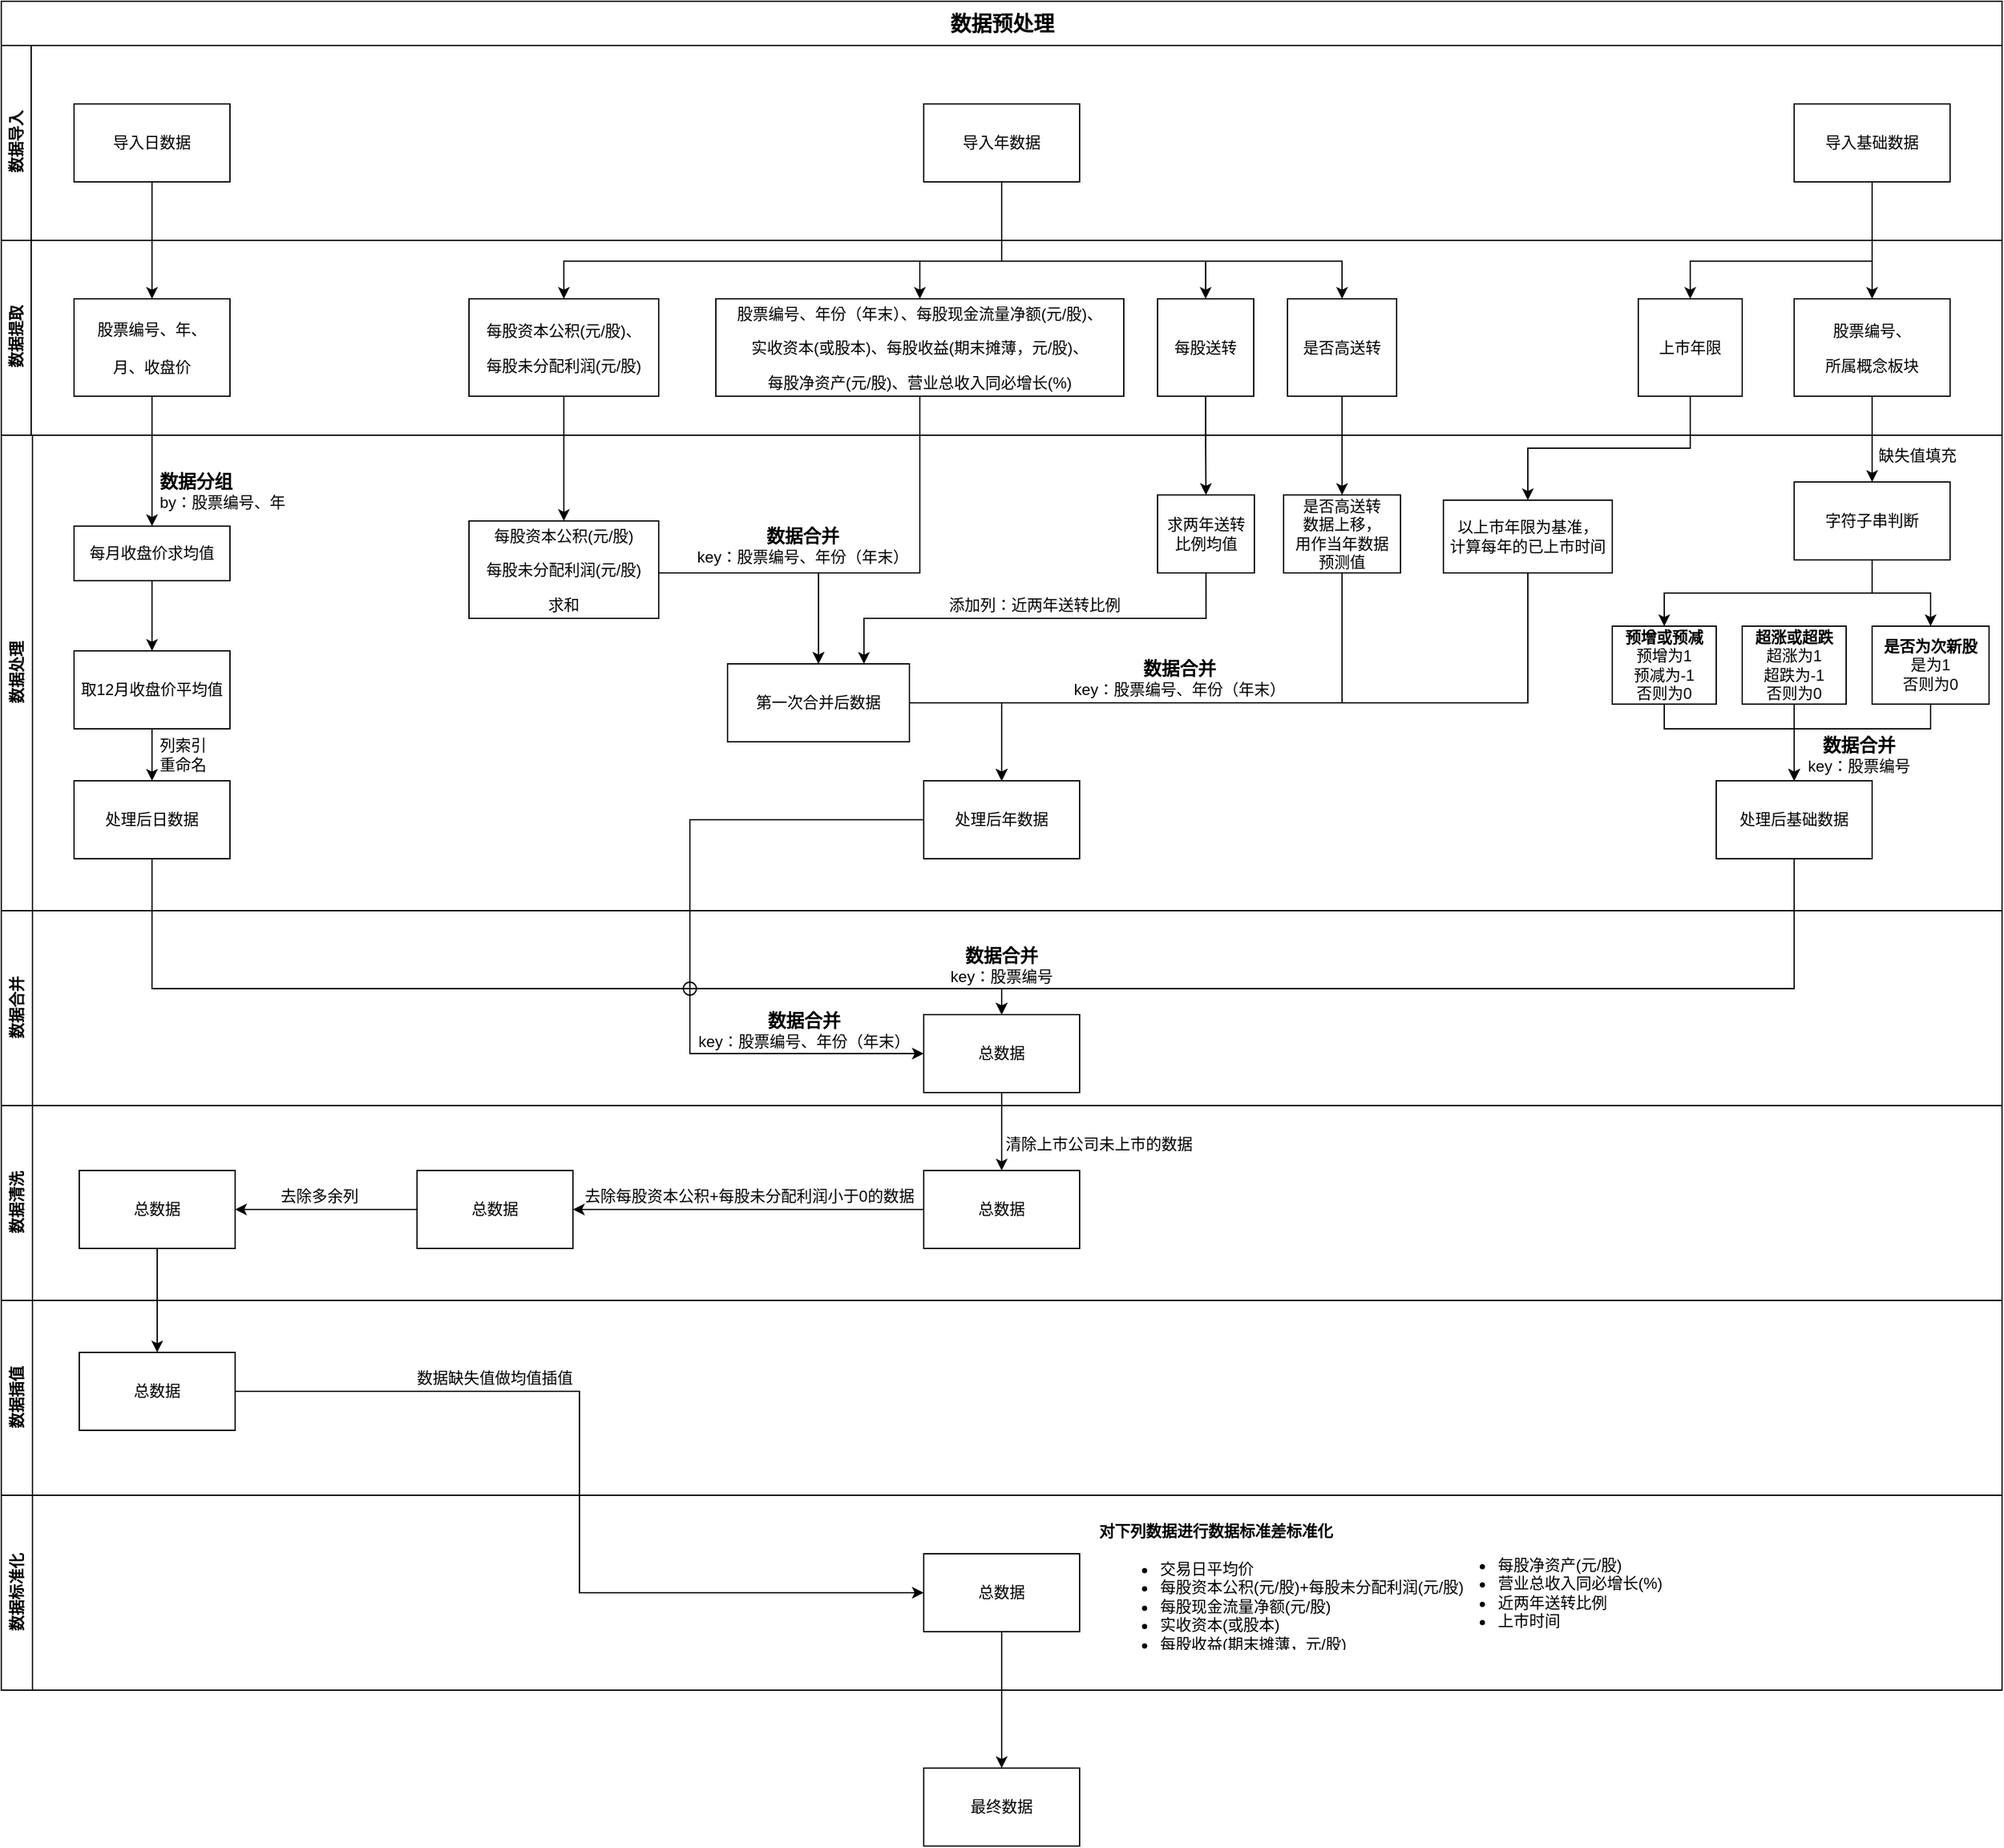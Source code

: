 <mxfile version="13.0.3" type="device"><diagram name="Page-1" id="c7488fd3-1785-93aa-aadb-54a6760d102a"><mxGraphModel dx="1602" dy="1053" grid="1" gridSize="10" guides="1" tooltips="1" connect="1" arrows="1" fold="1" page="1" pageScale="1" pageWidth="1654" pageHeight="2336" background="#FFFFFF" math="0" shadow="0"><root><mxCell id="0"/><mxCell id="1" parent="0"/><mxCell id="2b4e8129b02d487f-1" value="数据预处理" style="swimlane;html=1;childLayout=stackLayout;horizontal=1;startSize=34;horizontalStack=0;rounded=0;shadow=0;labelBackgroundColor=none;strokeWidth=1;fontFamily=Verdana;fontSize=16;align=center;" parent="1" vertex="1"><mxRectangle x="70" width="1540" height="1300" as="geometry"/></mxCell><mxCell id="2b4e8129b02d487f-2" value="数据导入" style="swimlane;html=1;startSize=23;horizontal=0;" parent="2b4e8129b02d487f-1" vertex="1"><mxGeometry y="34" width="1540" height="150" as="geometry"/></mxCell><mxCell id="lquXAPoKH-qHYKR5qS7T-20" value="导入基础数据" style="rounded=0;whiteSpace=wrap;html=1;shadow=0;" parent="2b4e8129b02d487f-2" vertex="1"><mxGeometry x="1380" y="45" width="120" height="60" as="geometry"/></mxCell><mxCell id="lquXAPoKH-qHYKR5qS7T-19" value="导入日数据" style="rounded=0;whiteSpace=wrap;html=1;shadow=0;" parent="2b4e8129b02d487f-2" vertex="1"><mxGeometry x="56" y="45" width="120" height="60" as="geometry"/></mxCell><mxCell id="lquXAPoKH-qHYKR5qS7T-21" value="导入年数据" style="rounded=0;whiteSpace=wrap;html=1;shadow=0;" parent="2b4e8129b02d487f-2" vertex="1"><mxGeometry x="710" y="45" width="120" height="60" as="geometry"/></mxCell><mxCell id="2b4e8129b02d487f-3" value="数据提取" style="swimlane;html=1;startSize=23;horizontal=0;" parent="2b4e8129b02d487f-1" vertex="1"><mxGeometry y="184" width="1540" height="150" as="geometry"/></mxCell><mxCell id="r7dKSs1m7lmIa6ZzjNEZ-7" value="上市年限" style="rounded=0;whiteSpace=wrap;html=1;" parent="2b4e8129b02d487f-3" vertex="1"><mxGeometry x="1260" y="45" width="80" height="75" as="geometry"/></mxCell><mxCell id="r7dKSs1m7lmIa6ZzjNEZ-2" value="&lt;p&gt;股票编号、&lt;/p&gt;&lt;p&gt;所属概念板块&lt;/p&gt;" style="rounded=0;whiteSpace=wrap;html=1;shadow=0;" parent="2b4e8129b02d487f-3" vertex="1"><mxGeometry x="1380" y="45" width="120" height="75" as="geometry"/></mxCell><mxCell id="lquXAPoKH-qHYKR5qS7T-22" value="股票编号、年、&lt;br&gt;&lt;br&gt;月、收盘价" style="rounded=0;whiteSpace=wrap;html=1;shadow=0;" parent="2b4e8129b02d487f-3" vertex="1"><mxGeometry x="56" y="45" width="120" height="75" as="geometry"/></mxCell><mxCell id="r7dKSs1m7lmIa6ZzjNEZ-5" value="是否高送转" style="rounded=0;whiteSpace=wrap;html=1;" parent="2b4e8129b02d487f-3" vertex="1"><mxGeometry x="990" y="45" width="84" height="75" as="geometry"/></mxCell><mxCell id="r7dKSs1m7lmIa6ZzjNEZ-1" value="&lt;pre&gt;&lt;font face=&quot;Helvetica&quot;&gt;&lt;font style=&quot;font-size: 12px ; background-color: rgb(255 , 255 , 255)&quot;&gt;股票编号、年份（年末）、每股现金流量净额(元/股)、&lt;/font&gt;&lt;/font&gt;&lt;/pre&gt;&lt;pre&gt;&lt;font face=&quot;Helvetica&quot; style=&quot;background-color: rgb(255 , 255 , 255)&quot;&gt;&lt;font&gt;实收资本(或股本)、&lt;/font&gt;每股收益(期末摊薄，元/股)、&lt;/font&gt;&lt;/pre&gt;&lt;pre&gt;&lt;font face=&quot;Helvetica&quot; style=&quot;background-color: rgb(255 , 255 , 255)&quot;&gt;每股净资产(元/股)、营业总收入同必增长(%)&lt;/font&gt;&lt;/pre&gt;" style="rounded=0;whiteSpace=wrap;html=1;shadow=0;" parent="2b4e8129b02d487f-3" vertex="1"><mxGeometry x="550" y="45" width="314" height="75" as="geometry"/></mxCell><mxCell id="r7dKSs1m7lmIa6ZzjNEZ-3" value="&lt;pre&gt;&lt;font face=&quot;Helvetica&quot; style=&quot;font-size: 12px ; background-color: rgb(255 , 255 , 255)&quot;&gt;每股资本公积(元/股)、&lt;/font&gt;&lt;/pre&gt;&lt;pre&gt;&lt;font face=&quot;Helvetica&quot; style=&quot;font-size: 12px ; background-color: rgb(255 , 255 , 255)&quot;&gt;每股未分配利润(元/股)&lt;/font&gt;&lt;/pre&gt;" style="rounded=0;whiteSpace=wrap;html=1;" parent="2b4e8129b02d487f-3" vertex="1"><mxGeometry x="360" y="45" width="146" height="75" as="geometry"/></mxCell><mxCell id="r7dKSs1m7lmIa6ZzjNEZ-4" value="每股送转" style="rounded=0;whiteSpace=wrap;html=1;" parent="2b4e8129b02d487f-3" vertex="1"><mxGeometry x="890" y="45" width="74" height="75" as="geometry"/></mxCell><mxCell id="2b4e8129b02d487f-4" value="数据处理" style="swimlane;html=1;startSize=24;horizontal=0;" parent="2b4e8129b02d487f-1" vertex="1"><mxGeometry y="334" width="1540" height="366" as="geometry"/></mxCell><mxCell id="7OFjR1LW7LGhyO146Ypk-19" value="缺失值填充" style="text;html=1;strokeColor=none;fillColor=none;align=center;verticalAlign=middle;whiteSpace=wrap;rounded=0;" vertex="1" parent="2b4e8129b02d487f-4"><mxGeometry x="1440" y="6" width="70" height="20" as="geometry"/></mxCell><mxCell id="r7dKSs1m7lmIa6ZzjNEZ-24" value="&lt;b&gt;&lt;font style=&quot;font-size: 14px&quot;&gt;数据分组&lt;/font&gt;&lt;/b&gt;&lt;br&gt;by：股票编号、年" style="text;html=1;strokeColor=none;fillColor=none;align=left;verticalAlign=middle;whiteSpace=wrap;rounded=0;" parent="2b4e8129b02d487f-4" vertex="1"><mxGeometry x="120" y="16" width="114" height="54" as="geometry"/></mxCell><mxCell id="r7dKSs1m7lmIa6ZzjNEZ-28" style="edgeStyle=orthogonalEdgeStyle;rounded=0;orthogonalLoop=1;jettySize=auto;html=1;exitX=0.5;exitY=1;exitDx=0;exitDy=0;entryX=0.5;entryY=0;entryDx=0;entryDy=0;" parent="2b4e8129b02d487f-4" source="r7dKSs1m7lmIa6ZzjNEZ-19" target="r7dKSs1m7lmIa6ZzjNEZ-25" edge="1"><mxGeometry relative="1" as="geometry"/></mxCell><mxCell id="7OFjR1LW7LGhyO146Ypk-4" style="edgeStyle=orthogonalEdgeStyle;rounded=0;orthogonalLoop=1;jettySize=auto;html=1;exitX=0.5;exitY=1;exitDx=0;exitDy=0;entryX=0.75;entryY=0;entryDx=0;entryDy=0;" edge="1" parent="2b4e8129b02d487f-4" source="7OFjR1LW7LGhyO146Ypk-1" target="r7dKSs1m7lmIa6ZzjNEZ-33"><mxGeometry relative="1" as="geometry"/></mxCell><mxCell id="7OFjR1LW7LGhyO146Ypk-15" style="edgeStyle=orthogonalEdgeStyle;rounded=0;orthogonalLoop=1;jettySize=auto;html=1;exitX=0.5;exitY=1;exitDx=0;exitDy=0;entryX=0.5;entryY=0;entryDx=0;entryDy=0;" edge="1" parent="2b4e8129b02d487f-4" source="7OFjR1LW7LGhyO146Ypk-9" target="7OFjR1LW7LGhyO146Ypk-12"><mxGeometry relative="1" as="geometry"><Array as="points"><mxPoint x="1175" y="206"/><mxPoint x="770" y="206"/></Array></mxGeometry></mxCell><mxCell id="7OFjR1LW7LGhyO146Ypk-28" style="edgeStyle=orthogonalEdgeStyle;rounded=0;orthogonalLoop=1;jettySize=auto;html=1;exitX=0.5;exitY=1;exitDx=0;exitDy=0;entryX=0.5;entryY=0;entryDx=0;entryDy=0;" edge="1" parent="2b4e8129b02d487f-4" source="7OFjR1LW7LGhyO146Ypk-17" target="7OFjR1LW7LGhyO146Ypk-22"><mxGeometry relative="1" as="geometry"/></mxCell><mxCell id="7OFjR1LW7LGhyO146Ypk-17" value="字符子串判断" style="rounded=0;whiteSpace=wrap;html=1;" vertex="1" parent="2b4e8129b02d487f-4"><mxGeometry x="1380" y="36" width="120" height="60" as="geometry"/></mxCell><mxCell id="7OFjR1LW7LGhyO146Ypk-31" style="edgeStyle=orthogonalEdgeStyle;rounded=0;orthogonalLoop=1;jettySize=auto;html=1;exitX=0.5;exitY=1;exitDx=0;exitDy=0;entryX=0.5;entryY=0;entryDx=0;entryDy=0;" edge="1" parent="2b4e8129b02d487f-4" source="7OFjR1LW7LGhyO146Ypk-22" target="7OFjR1LW7LGhyO146Ypk-27"><mxGeometry relative="1" as="geometry"><Array as="points"><mxPoint x="1485" y="226"/><mxPoint x="1380" y="226"/></Array></mxGeometry></mxCell><mxCell id="7OFjR1LW7LGhyO146Ypk-20" value="&lt;b&gt;预增或预减&lt;/b&gt;&lt;br&gt;预增为1&lt;br&gt;预减为-1&lt;br&gt;否则为0" style="rounded=0;whiteSpace=wrap;html=1;" vertex="1" parent="2b4e8129b02d487f-4"><mxGeometry x="1240" y="147" width="80" height="60" as="geometry"/></mxCell><mxCell id="7OFjR1LW7LGhyO146Ypk-22" value="&lt;b&gt;是否为次新股&lt;/b&gt;&lt;br&gt;是为1&lt;br&gt;否则为0" style="rounded=0;whiteSpace=wrap;html=1;" vertex="1" parent="2b4e8129b02d487f-4"><mxGeometry x="1440" y="147" width="90" height="60" as="geometry"/></mxCell><mxCell id="7OFjR1LW7LGhyO146Ypk-30" style="edgeStyle=orthogonalEdgeStyle;rounded=0;orthogonalLoop=1;jettySize=auto;html=1;exitX=0.5;exitY=1;exitDx=0;exitDy=0;" edge="1" parent="2b4e8129b02d487f-4" source="7OFjR1LW7LGhyO146Ypk-21" target="7OFjR1LW7LGhyO146Ypk-27"><mxGeometry relative="1" as="geometry"/></mxCell><mxCell id="7OFjR1LW7LGhyO146Ypk-21" value="&lt;b&gt;超涨或超跌&lt;/b&gt;&lt;br&gt;超涨为1&lt;br&gt;超跌为-1&lt;br&gt;否则为0" style="rounded=0;whiteSpace=wrap;html=1;" vertex="1" parent="2b4e8129b02d487f-4"><mxGeometry x="1340" y="147" width="80" height="60" as="geometry"/></mxCell><mxCell id="7OFjR1LW7LGhyO146Ypk-9" value="以上市年限为基准，&lt;br&gt;计算每年的已上市时间" style="rounded=0;whiteSpace=wrap;html=1;" vertex="1" parent="2b4e8129b02d487f-4"><mxGeometry x="1110" y="50" width="130" height="56" as="geometry"/></mxCell><mxCell id="7OFjR1LW7LGhyO146Ypk-1" value="求两年送转&lt;br&gt;比例均值" style="rounded=0;whiteSpace=wrap;html=1;align=center;" vertex="1" parent="2b4e8129b02d487f-4"><mxGeometry x="890" y="46" width="74.5" height="60" as="geometry"/></mxCell><mxCell id="7OFjR1LW7LGhyO146Ypk-14" style="edgeStyle=orthogonalEdgeStyle;rounded=0;orthogonalLoop=1;jettySize=auto;html=1;exitX=0.5;exitY=1;exitDx=0;exitDy=0;entryX=0.5;entryY=0;entryDx=0;entryDy=0;" edge="1" parent="2b4e8129b02d487f-4" source="7OFjR1LW7LGhyO146Ypk-7" target="7OFjR1LW7LGhyO146Ypk-12"><mxGeometry relative="1" as="geometry"><Array as="points"><mxPoint x="1032" y="206"/><mxPoint x="770" y="206"/></Array></mxGeometry></mxCell><mxCell id="7OFjR1LW7LGhyO146Ypk-7" value="是否高送转&lt;br&gt;数据上移，&lt;br&gt;用作当年数据&lt;br&gt;预测值" style="rounded=0;whiteSpace=wrap;html=1;" vertex="1" parent="2b4e8129b02d487f-4"><mxGeometry x="987" y="46" width="90" height="60" as="geometry"/></mxCell><mxCell id="r7dKSs1m7lmIa6ZzjNEZ-37" value="&lt;b&gt;&lt;font style=&quot;font-size: 14px&quot;&gt;数据合并&lt;/font&gt;&lt;/b&gt;&lt;br&gt;key：股票编号、年份（年末）" style="text;html=1;strokeColor=none;fillColor=none;align=center;verticalAlign=middle;whiteSpace=wrap;rounded=0;" parent="2b4e8129b02d487f-4" vertex="1"><mxGeometry x="530" y="58" width="174" height="54" as="geometry"/></mxCell><mxCell id="r7dKSs1m7lmIa6ZzjNEZ-19" value="每月收盘价求均值" style="rounded=0;whiteSpace=wrap;html=1;" parent="2b4e8129b02d487f-4" vertex="1"><mxGeometry x="56" y="70" width="120" height="42" as="geometry"/></mxCell><mxCell id="r7dKSs1m7lmIa6ZzjNEZ-29" style="edgeStyle=orthogonalEdgeStyle;rounded=0;orthogonalLoop=1;jettySize=auto;html=1;exitX=0.5;exitY=1;exitDx=0;exitDy=0;entryX=0.5;entryY=0;entryDx=0;entryDy=0;" parent="2b4e8129b02d487f-4" source="r7dKSs1m7lmIa6ZzjNEZ-25" target="r7dKSs1m7lmIa6ZzjNEZ-27" edge="1"><mxGeometry relative="1" as="geometry"/></mxCell><mxCell id="r7dKSs1m7lmIa6ZzjNEZ-35" style="edgeStyle=orthogonalEdgeStyle;rounded=0;orthogonalLoop=1;jettySize=auto;html=1;exitX=1;exitY=0.5;exitDx=0;exitDy=0;entryX=0.5;entryY=0;entryDx=0;entryDy=0;" parent="2b4e8129b02d487f-4" source="r7dKSs1m7lmIa6ZzjNEZ-31" target="r7dKSs1m7lmIa6ZzjNEZ-33" edge="1"><mxGeometry relative="1" as="geometry"><Array as="points"><mxPoint x="506" y="106"/><mxPoint x="629" y="106"/></Array></mxGeometry></mxCell><mxCell id="r7dKSs1m7lmIa6ZzjNEZ-31" value="&lt;pre&gt;&lt;font face=&quot;Helvetica&quot; style=&quot;font-size: 12px ; background-color: rgb(255 , 255 , 255)&quot;&gt;每股资本公积(元/股)&lt;/font&gt;&lt;/pre&gt;&lt;pre&gt;&lt;font face=&quot;Helvetica&quot; style=&quot;font-size: 12px ; background-color: rgb(255 , 255 , 255)&quot;&gt;每股未分配利润(元/股)&lt;/font&gt;&lt;/pre&gt;&lt;pre&gt;&lt;font face=&quot;Helvetica&quot;&gt;&lt;span style=&quot;background-color: rgb(255 , 255 , 255)&quot;&gt;求和&lt;/span&gt;&lt;/font&gt;&lt;/pre&gt;" style="rounded=0;whiteSpace=wrap;html=1;" parent="2b4e8129b02d487f-4" vertex="1"><mxGeometry x="360" y="66" width="146" height="75" as="geometry"/></mxCell><mxCell id="7OFjR1LW7LGhyO146Ypk-5" value="添加列：近两年送转比例" style="text;html=1;strokeColor=none;fillColor=none;align=center;verticalAlign=middle;whiteSpace=wrap;rounded=0;" vertex="1" parent="2b4e8129b02d487f-4"><mxGeometry x="724" y="121" width="143" height="20" as="geometry"/></mxCell><mxCell id="7OFjR1LW7LGhyO146Ypk-13" style="edgeStyle=orthogonalEdgeStyle;rounded=0;orthogonalLoop=1;jettySize=auto;html=1;exitX=1;exitY=0.5;exitDx=0;exitDy=0;entryX=0.5;entryY=0;entryDx=0;entryDy=0;" edge="1" parent="2b4e8129b02d487f-4" source="r7dKSs1m7lmIa6ZzjNEZ-33" target="7OFjR1LW7LGhyO146Ypk-12"><mxGeometry relative="1" as="geometry"/></mxCell><mxCell id="7OFjR1LW7LGhyO146Ypk-16" value="&lt;b&gt;&lt;font style=&quot;font-size: 14px&quot;&gt;数据合并&lt;/font&gt;&lt;/b&gt;&lt;br&gt;key：股票编号、年份（年末）" style="text;html=1;strokeColor=none;fillColor=none;align=center;verticalAlign=middle;whiteSpace=wrap;rounded=0;" vertex="1" parent="2b4e8129b02d487f-4"><mxGeometry x="820" y="160" width="174" height="54" as="geometry"/></mxCell><mxCell id="r7dKSs1m7lmIa6ZzjNEZ-33" value="第一次合并后数据" style="rounded=0;whiteSpace=wrap;html=1;" parent="2b4e8129b02d487f-4" vertex="1"><mxGeometry x="559" y="176" width="140" height="60" as="geometry"/></mxCell><mxCell id="r7dKSs1m7lmIa6ZzjNEZ-25" value="取12月收盘价平均值" style="rounded=0;whiteSpace=wrap;html=1;" parent="2b4e8129b02d487f-4" vertex="1"><mxGeometry x="56" y="166" width="120" height="60" as="geometry"/></mxCell><mxCell id="r7dKSs1m7lmIa6ZzjNEZ-30" value="列索引重命名" style="text;html=1;strokeColor=none;fillColor=none;align=center;verticalAlign=middle;whiteSpace=wrap;rounded=0;" parent="2b4e8129b02d487f-4" vertex="1"><mxGeometry x="120" y="236" width="40" height="20" as="geometry"/></mxCell><mxCell id="7OFjR1LW7LGhyO146Ypk-32" value="&lt;b&gt;&lt;font style=&quot;font-size: 14px&quot;&gt;数据合并&lt;/font&gt;&lt;/b&gt;&lt;br&gt;key：股票编号" style="text;html=1;strokeColor=none;fillColor=none;align=center;verticalAlign=middle;whiteSpace=wrap;rounded=0;" vertex="1" parent="2b4e8129b02d487f-4"><mxGeometry x="1380" y="219" width="100" height="54" as="geometry"/></mxCell><mxCell id="r7dKSs1m7lmIa6ZzjNEZ-27" value="处理后日数据" style="rounded=0;whiteSpace=wrap;html=1;" parent="2b4e8129b02d487f-4" vertex="1"><mxGeometry x="56" y="266" width="120" height="60" as="geometry"/></mxCell><mxCell id="7OFjR1LW7LGhyO146Ypk-12" value="处理后年数据" style="rounded=0;whiteSpace=wrap;html=1;" vertex="1" parent="2b4e8129b02d487f-4"><mxGeometry x="710" y="266" width="120" height="60" as="geometry"/></mxCell><mxCell id="7OFjR1LW7LGhyO146Ypk-27" value="处理后基础数据" style="rounded=0;whiteSpace=wrap;html=1;" vertex="1" parent="2b4e8129b02d487f-4"><mxGeometry x="1320" y="266" width="120" height="60" as="geometry"/></mxCell><mxCell id="7OFjR1LW7LGhyO146Ypk-26" style="edgeStyle=orthogonalEdgeStyle;rounded=0;orthogonalLoop=1;jettySize=auto;html=1;exitX=0.5;exitY=1;exitDx=0;exitDy=0;entryX=0.5;entryY=0;entryDx=0;entryDy=0;" edge="1" parent="2b4e8129b02d487f-4" source="7OFjR1LW7LGhyO146Ypk-17" target="7OFjR1LW7LGhyO146Ypk-20"><mxGeometry relative="1" as="geometry"/></mxCell><mxCell id="7OFjR1LW7LGhyO146Ypk-29" style="edgeStyle=orthogonalEdgeStyle;rounded=0;orthogonalLoop=1;jettySize=auto;html=1;exitX=0.5;exitY=1;exitDx=0;exitDy=0;" edge="1" parent="2b4e8129b02d487f-4" source="7OFjR1LW7LGhyO146Ypk-20" target="7OFjR1LW7LGhyO146Ypk-27"><mxGeometry relative="1" as="geometry"><Array as="points"><mxPoint x="1280" y="226"/><mxPoint x="1380" y="226"/></Array></mxGeometry></mxCell><UserObject label="数据合并" id="lquXAPoKH-qHYKR5qS7T-3"><mxCell style="swimlane;html=1;startSize=24;horizontal=0;" parent="2b4e8129b02d487f-1" vertex="1"><mxGeometry y="700" width="1540" height="150" as="geometry"/></mxCell></UserObject><mxCell id="7OFjR1LW7LGhyO146Ypk-39" value="&lt;b&gt;&lt;font style=&quot;font-size: 14px&quot;&gt;数据合并&lt;/font&gt;&lt;/b&gt;&lt;br&gt;key：股票编号" style="text;html=1;strokeColor=none;fillColor=none;align=center;verticalAlign=middle;whiteSpace=wrap;rounded=0;" vertex="1" parent="lquXAPoKH-qHYKR5qS7T-3"><mxGeometry x="683" y="15" width="174" height="54" as="geometry"/></mxCell><mxCell id="7OFjR1LW7LGhyO146Ypk-44" value="&lt;b&gt;&lt;font style=&quot;font-size: 14px&quot;&gt;数据合并&lt;/font&gt;&lt;/b&gt;&lt;br&gt;key：股票编号、年份（年末）" style="text;html=1;strokeColor=none;fillColor=none;align=center;verticalAlign=middle;whiteSpace=wrap;rounded=0;" vertex="1" parent="lquXAPoKH-qHYKR5qS7T-3"><mxGeometry x="531" y="65" width="174" height="54" as="geometry"/></mxCell><mxCell id="7OFjR1LW7LGhyO146Ypk-35" value="总数据" style="rounded=0;whiteSpace=wrap;html=1;" vertex="1" parent="lquXAPoKH-qHYKR5qS7T-3"><mxGeometry x="710" y="80" width="120" height="60" as="geometry"/></mxCell><mxCell id="7OFjR1LW7LGhyO146Ypk-41" value="" style="ellipse;whiteSpace=wrap;html=1;aspect=fixed;" vertex="1" parent="lquXAPoKH-qHYKR5qS7T-3"><mxGeometry x="525" y="55" width="10" height="10" as="geometry"/></mxCell><UserObject label="数据清洗" id="lquXAPoKH-qHYKR5qS7T-23"><mxCell style="swimlane;html=1;startSize=24;horizontal=0;" parent="2b4e8129b02d487f-1" vertex="1"><mxGeometry y="850" width="1540" height="150" as="geometry"/></mxCell></UserObject><mxCell id="7OFjR1LW7LGhyO146Ypk-47" value="清除上市公司未上市的数据" style="text;html=1;strokeColor=none;fillColor=none;align=center;verticalAlign=middle;whiteSpace=wrap;rounded=0;" vertex="1" parent="lquXAPoKH-qHYKR5qS7T-23"><mxGeometry x="770" y="20" width="150" height="20" as="geometry"/></mxCell><mxCell id="7OFjR1LW7LGhyO146Ypk-49" style="edgeStyle=orthogonalEdgeStyle;rounded=0;orthogonalLoop=1;jettySize=auto;html=1;exitX=0;exitY=0.5;exitDx=0;exitDy=0;" edge="1" parent="lquXAPoKH-qHYKR5qS7T-23" source="7OFjR1LW7LGhyO146Ypk-45" target="7OFjR1LW7LGhyO146Ypk-48"><mxGeometry relative="1" as="geometry"/></mxCell><mxCell id="7OFjR1LW7LGhyO146Ypk-50" value="&lt;pre&gt;&lt;font face=&quot;Helvetica&quot;&gt;去除每股资本公积+每股未分配利润小于0的数据&lt;/font&gt;&lt;/pre&gt;" style="text;html=1;strokeColor=none;fillColor=none;align=center;verticalAlign=middle;whiteSpace=wrap;rounded=0;" vertex="1" parent="lquXAPoKH-qHYKR5qS7T-23"><mxGeometry x="446" y="50" width="260" height="40" as="geometry"/></mxCell><mxCell id="7OFjR1LW7LGhyO146Ypk-55" value="去除多余列" style="text;html=1;strokeColor=none;fillColor=none;align=center;verticalAlign=middle;whiteSpace=wrap;rounded=0;" vertex="1" parent="lquXAPoKH-qHYKR5qS7T-23"><mxGeometry x="200" y="60" width="90" height="20" as="geometry"/></mxCell><mxCell id="7OFjR1LW7LGhyO146Ypk-45" value="总数据" style="rounded=0;whiteSpace=wrap;html=1;fillColor=#FFFFFF;" vertex="1" parent="lquXAPoKH-qHYKR5qS7T-23"><mxGeometry x="710" y="50" width="120" height="60" as="geometry"/></mxCell><mxCell id="7OFjR1LW7LGhyO146Ypk-54" style="edgeStyle=orthogonalEdgeStyle;rounded=0;orthogonalLoop=1;jettySize=auto;html=1;exitX=0;exitY=0.5;exitDx=0;exitDy=0;entryX=1;entryY=0.5;entryDx=0;entryDy=0;" edge="1" parent="lquXAPoKH-qHYKR5qS7T-23" source="7OFjR1LW7LGhyO146Ypk-48" target="7OFjR1LW7LGhyO146Ypk-51"><mxGeometry relative="1" as="geometry"/></mxCell><mxCell id="7OFjR1LW7LGhyO146Ypk-48" value="总数据" style="rounded=0;whiteSpace=wrap;html=1;fillColor=#FFFFFF;" vertex="1" parent="lquXAPoKH-qHYKR5qS7T-23"><mxGeometry x="320" y="50" width="120" height="60" as="geometry"/></mxCell><mxCell id="7OFjR1LW7LGhyO146Ypk-60" value="" style="edgeStyle=orthogonalEdgeStyle;rounded=0;orthogonalLoop=1;jettySize=auto;html=1;" edge="1" parent="lquXAPoKH-qHYKR5qS7T-23" source="7OFjR1LW7LGhyO146Ypk-51"><mxGeometry relative="1" as="geometry"><mxPoint x="120" y="190" as="targetPoint"/></mxGeometry></mxCell><mxCell id="7OFjR1LW7LGhyO146Ypk-51" value="总数据" style="rounded=0;whiteSpace=wrap;html=1;fillColor=#FFFFFF;" vertex="1" parent="lquXAPoKH-qHYKR5qS7T-23"><mxGeometry x="60" y="50" width="120" height="60" as="geometry"/></mxCell><mxCell id="7OFjR1LW7LGhyO146Ypk-59" value="总数据" style="rounded=0;whiteSpace=wrap;html=1;fillColor=#FFFFFF;" vertex="1" parent="lquXAPoKH-qHYKR5qS7T-23"><mxGeometry x="60" y="190" width="120" height="60" as="geometry"/></mxCell><mxCell id="r7dKSs1m7lmIa6ZzjNEZ-8" style="edgeStyle=orthogonalEdgeStyle;rounded=0;orthogonalLoop=1;jettySize=auto;html=1;exitX=0.5;exitY=1;exitDx=0;exitDy=0;entryX=0.5;entryY=0;entryDx=0;entryDy=0;" parent="2b4e8129b02d487f-1" source="lquXAPoKH-qHYKR5qS7T-19" target="lquXAPoKH-qHYKR5qS7T-22" edge="1"><mxGeometry relative="1" as="geometry"/></mxCell><mxCell id="r7dKSs1m7lmIa6ZzjNEZ-13" style="edgeStyle=orthogonalEdgeStyle;rounded=0;orthogonalLoop=1;jettySize=auto;html=1;exitX=0.5;exitY=1;exitDx=0;exitDy=0;entryX=0.5;entryY=0;entryDx=0;entryDy=0;" parent="2b4e8129b02d487f-1" source="lquXAPoKH-qHYKR5qS7T-21" target="r7dKSs1m7lmIa6ZzjNEZ-1" edge="1"><mxGeometry relative="1" as="geometry"><Array as="points"><mxPoint x="770" y="200"/><mxPoint x="707" y="200"/></Array></mxGeometry></mxCell><mxCell id="r7dKSs1m7lmIa6ZzjNEZ-14" style="edgeStyle=orthogonalEdgeStyle;rounded=0;orthogonalLoop=1;jettySize=auto;html=1;exitX=0.5;exitY=1;exitDx=0;exitDy=0;" parent="2b4e8129b02d487f-1" source="lquXAPoKH-qHYKR5qS7T-21" target="r7dKSs1m7lmIa6ZzjNEZ-3" edge="1"><mxGeometry relative="1" as="geometry"><Array as="points"><mxPoint x="770" y="200"/><mxPoint x="433" y="200"/></Array></mxGeometry></mxCell><mxCell id="r7dKSs1m7lmIa6ZzjNEZ-15" style="edgeStyle=orthogonalEdgeStyle;rounded=0;orthogonalLoop=1;jettySize=auto;html=1;exitX=0.5;exitY=1;exitDx=0;exitDy=0;" parent="2b4e8129b02d487f-1" source="lquXAPoKH-qHYKR5qS7T-21" target="r7dKSs1m7lmIa6ZzjNEZ-4" edge="1"><mxGeometry relative="1" as="geometry"><Array as="points"><mxPoint x="770" y="200"/><mxPoint x="927" y="200"/></Array></mxGeometry></mxCell><mxCell id="r7dKSs1m7lmIa6ZzjNEZ-16" style="edgeStyle=orthogonalEdgeStyle;rounded=0;orthogonalLoop=1;jettySize=auto;html=1;exitX=0.5;exitY=1;exitDx=0;exitDy=0;entryX=0.5;entryY=0;entryDx=0;entryDy=0;" parent="2b4e8129b02d487f-1" source="lquXAPoKH-qHYKR5qS7T-21" target="r7dKSs1m7lmIa6ZzjNEZ-5" edge="1"><mxGeometry relative="1" as="geometry"><Array as="points"><mxPoint x="770" y="200"/><mxPoint x="1032" y="200"/></Array></mxGeometry></mxCell><mxCell id="r7dKSs1m7lmIa6ZzjNEZ-17" style="edgeStyle=orthogonalEdgeStyle;rounded=0;orthogonalLoop=1;jettySize=auto;html=1;exitX=0.5;exitY=1;exitDx=0;exitDy=0;" parent="2b4e8129b02d487f-1" source="lquXAPoKH-qHYKR5qS7T-20" target="r7dKSs1m7lmIa6ZzjNEZ-2" edge="1"><mxGeometry relative="1" as="geometry"/></mxCell><mxCell id="r7dKSs1m7lmIa6ZzjNEZ-18" style="edgeStyle=orthogonalEdgeStyle;rounded=0;orthogonalLoop=1;jettySize=auto;html=1;exitX=0.5;exitY=1;exitDx=0;exitDy=0;entryX=0.5;entryY=0;entryDx=0;entryDy=0;" parent="2b4e8129b02d487f-1" source="lquXAPoKH-qHYKR5qS7T-20" target="r7dKSs1m7lmIa6ZzjNEZ-7" edge="1"><mxGeometry relative="1" as="geometry"><Array as="points"><mxPoint x="1440" y="200"/><mxPoint x="1300" y="200"/></Array></mxGeometry></mxCell><mxCell id="r7dKSs1m7lmIa6ZzjNEZ-21" style="edgeStyle=orthogonalEdgeStyle;rounded=0;orthogonalLoop=1;jettySize=auto;html=1;exitX=0.5;exitY=1;exitDx=0;exitDy=0;" parent="2b4e8129b02d487f-1" source="lquXAPoKH-qHYKR5qS7T-22" target="r7dKSs1m7lmIa6ZzjNEZ-19" edge="1"><mxGeometry relative="1" as="geometry"/></mxCell><mxCell id="r7dKSs1m7lmIa6ZzjNEZ-32" style="edgeStyle=orthogonalEdgeStyle;rounded=0;orthogonalLoop=1;jettySize=auto;html=1;exitX=0.5;exitY=1;exitDx=0;exitDy=0;entryX=0.5;entryY=0;entryDx=0;entryDy=0;" parent="2b4e8129b02d487f-1" source="r7dKSs1m7lmIa6ZzjNEZ-3" target="r7dKSs1m7lmIa6ZzjNEZ-31" edge="1"><mxGeometry relative="1" as="geometry"/></mxCell><mxCell id="2dchChpD90UdG5aDbOV--1" style="edgeStyle=orthogonalEdgeStyle;rounded=0;orthogonalLoop=1;jettySize=auto;html=1;exitX=0.5;exitY=1;exitDx=0;exitDy=0;" parent="2b4e8129b02d487f-1" source="r7dKSs1m7lmIa6ZzjNEZ-1" target="r7dKSs1m7lmIa6ZzjNEZ-33" edge="1"><mxGeometry relative="1" as="geometry"><Array as="points"><mxPoint x="707" y="440"/><mxPoint x="629" y="440"/></Array></mxGeometry></mxCell><mxCell id="7OFjR1LW7LGhyO146Ypk-2" style="edgeStyle=orthogonalEdgeStyle;rounded=0;orthogonalLoop=1;jettySize=auto;html=1;exitX=0.5;exitY=1;exitDx=0;exitDy=0;" edge="1" parent="2b4e8129b02d487f-1" source="r7dKSs1m7lmIa6ZzjNEZ-4" target="7OFjR1LW7LGhyO146Ypk-1"><mxGeometry relative="1" as="geometry"/></mxCell><mxCell id="7OFjR1LW7LGhyO146Ypk-8" style="edgeStyle=orthogonalEdgeStyle;rounded=0;orthogonalLoop=1;jettySize=auto;html=1;exitX=0.5;exitY=1;exitDx=0;exitDy=0;entryX=0.5;entryY=0;entryDx=0;entryDy=0;" edge="1" parent="2b4e8129b02d487f-1" source="r7dKSs1m7lmIa6ZzjNEZ-5" target="7OFjR1LW7LGhyO146Ypk-7"><mxGeometry relative="1" as="geometry"/></mxCell><mxCell id="7OFjR1LW7LGhyO146Ypk-10" style="edgeStyle=orthogonalEdgeStyle;rounded=0;orthogonalLoop=1;jettySize=auto;html=1;exitX=0.5;exitY=1;exitDx=0;exitDy=0;" edge="1" parent="2b4e8129b02d487f-1" source="r7dKSs1m7lmIa6ZzjNEZ-7" target="7OFjR1LW7LGhyO146Ypk-9"><mxGeometry relative="1" as="geometry"/></mxCell><mxCell id="7OFjR1LW7LGhyO146Ypk-18" style="edgeStyle=orthogonalEdgeStyle;rounded=0;orthogonalLoop=1;jettySize=auto;html=1;exitX=0.5;exitY=1;exitDx=0;exitDy=0;" edge="1" parent="2b4e8129b02d487f-1" source="r7dKSs1m7lmIa6ZzjNEZ-2" target="7OFjR1LW7LGhyO146Ypk-17"><mxGeometry relative="1" as="geometry"/></mxCell><UserObject label="数据插值" id="7OFjR1LW7LGhyO146Ypk-33"><mxCell style="swimlane;html=1;startSize=24;horizontal=0;" vertex="1" parent="2b4e8129b02d487f-1"><mxGeometry y="1000" width="1540" height="150" as="geometry"/></mxCell></UserObject><mxCell id="7OFjR1LW7LGhyO146Ypk-64" value="数据缺失值做均值插值" style="text;html=1;strokeColor=none;fillColor=none;align=center;verticalAlign=middle;whiteSpace=wrap;rounded=0;" vertex="1" parent="7OFjR1LW7LGhyO146Ypk-33"><mxGeometry x="310" y="50" width="140" height="20" as="geometry"/></mxCell><mxCell id="7OFjR1LW7LGhyO146Ypk-36" style="edgeStyle=orthogonalEdgeStyle;rounded=0;orthogonalLoop=1;jettySize=auto;html=1;exitX=0.5;exitY=1;exitDx=0;exitDy=0;entryX=0.5;entryY=0;entryDx=0;entryDy=0;" edge="1" parent="2b4e8129b02d487f-1" source="r7dKSs1m7lmIa6ZzjNEZ-27" target="7OFjR1LW7LGhyO146Ypk-35"><mxGeometry relative="1" as="geometry"><Array as="points"><mxPoint x="116" y="760"/><mxPoint x="770" y="760"/></Array></mxGeometry></mxCell><mxCell id="7OFjR1LW7LGhyO146Ypk-40" style="edgeStyle=orthogonalEdgeStyle;rounded=0;orthogonalLoop=1;jettySize=auto;html=1;exitX=0;exitY=0.5;exitDx=0;exitDy=0;entryX=0;entryY=0.5;entryDx=0;entryDy=0;" edge="1" parent="2b4e8129b02d487f-1" source="7OFjR1LW7LGhyO146Ypk-12" target="7OFjR1LW7LGhyO146Ypk-35"><mxGeometry relative="1" as="geometry"><Array as="points"><mxPoint x="530" y="630"/><mxPoint x="530" y="810"/></Array></mxGeometry></mxCell><mxCell id="7OFjR1LW7LGhyO146Ypk-46" style="edgeStyle=orthogonalEdgeStyle;rounded=0;orthogonalLoop=1;jettySize=auto;html=1;exitX=0.5;exitY=1;exitDx=0;exitDy=0;entryX=0.5;entryY=0;entryDx=0;entryDy=0;" edge="1" parent="2b4e8129b02d487f-1" source="7OFjR1LW7LGhyO146Ypk-35" target="7OFjR1LW7LGhyO146Ypk-45"><mxGeometry relative="1" as="geometry"/></mxCell><UserObject label="数据标准化" id="7OFjR1LW7LGhyO146Ypk-34"><mxCell style="swimlane;html=1;startSize=24;horizontal=0;" vertex="1" parent="2b4e8129b02d487f-1"><mxGeometry y="1150" width="1540" height="150" as="geometry"/></mxCell></UserObject><mxCell id="7OFjR1LW7LGhyO146Ypk-68" value="&lt;b&gt;对下列数据进行数据标准差标准化&lt;/b&gt;" style="text;html=1;strokeColor=none;fillColor=none;align=center;verticalAlign=middle;whiteSpace=wrap;rounded=0;" vertex="1" parent="7OFjR1LW7LGhyO146Ypk-34"><mxGeometry x="840" y="18" width="190" height="20" as="geometry"/></mxCell><mxCell id="7OFjR1LW7LGhyO146Ypk-70" value="&lt;ul&gt;&lt;li&gt;每股净资产(元/股)&lt;/li&gt;&lt;li&gt;营业总收入同必增长(%)&lt;br&gt;&lt;/li&gt;&lt;li&gt;近两年送转比例&lt;br&gt;&lt;/li&gt;&lt;li&gt;上市时间&lt;/li&gt;&lt;/ul&gt;" style="text;strokeColor=none;fillColor=none;html=1;whiteSpace=wrap;verticalAlign=middle;overflow=hidden;" vertex="1" parent="7OFjR1LW7LGhyO146Ypk-34"><mxGeometry x="1110" y="32.5" width="290" height="85" as="geometry"/></mxCell><mxCell id="7OFjR1LW7LGhyO146Ypk-69" value="&lt;ul&gt;&lt;li&gt;交易日平均价&lt;/li&gt;&lt;li&gt;每股资本公积(元/股)+每股未分配利润(元/股)&lt;/li&gt;&lt;li&gt;每股现金流量净额(元/股)&lt;br&gt;&lt;/li&gt;&lt;li&gt;实收资本(或股本)&lt;br&gt;&lt;/li&gt;&lt;li&gt;每股收益(期末摊薄，元/股)&lt;br&gt;&lt;/li&gt;&lt;/ul&gt;" style="text;strokeColor=none;fillColor=none;html=1;whiteSpace=wrap;verticalAlign=middle;overflow=hidden;" vertex="1" parent="7OFjR1LW7LGhyO146Ypk-34"><mxGeometry x="850" y="35" width="290" height="85" as="geometry"/></mxCell><mxCell id="7OFjR1LW7LGhyO146Ypk-61" value="总数据" style="rounded=0;whiteSpace=wrap;html=1;fillColor=#FFFFFF;" vertex="1" parent="7OFjR1LW7LGhyO146Ypk-34"><mxGeometry x="710" y="45" width="120" height="60" as="geometry"/></mxCell><mxCell id="7OFjR1LW7LGhyO146Ypk-63" style="edgeStyle=orthogonalEdgeStyle;rounded=0;orthogonalLoop=1;jettySize=auto;html=1;exitX=1;exitY=0.5;exitDx=0;exitDy=0;entryX=0;entryY=0.5;entryDx=0;entryDy=0;" edge="1" parent="2b4e8129b02d487f-1" source="7OFjR1LW7LGhyO146Ypk-59" target="7OFjR1LW7LGhyO146Ypk-61"><mxGeometry relative="1" as="geometry"/></mxCell><mxCell id="7OFjR1LW7LGhyO146Ypk-37" style="edgeStyle=orthogonalEdgeStyle;rounded=0;orthogonalLoop=1;jettySize=auto;html=1;exitX=0.5;exitY=1;exitDx=0;exitDy=0;" edge="1" parent="1" source="7OFjR1LW7LGhyO146Ypk-27"><mxGeometry relative="1" as="geometry"><mxPoint x="840" y="780" as="targetPoint"/><Array as="points"><mxPoint x="1450" y="760"/><mxPoint x="840" y="760"/></Array></mxGeometry></mxCell><mxCell id="7OFjR1LW7LGhyO146Ypk-65" value="最终数据" style="rounded=0;whiteSpace=wrap;html=1;fillColor=#FFFFFF;" vertex="1" parent="1"><mxGeometry x="780" y="1360" width="120" height="60" as="geometry"/></mxCell><mxCell id="7OFjR1LW7LGhyO146Ypk-66" style="edgeStyle=orthogonalEdgeStyle;rounded=0;orthogonalLoop=1;jettySize=auto;html=1;exitX=0.5;exitY=1;exitDx=0;exitDy=0;entryX=0.5;entryY=0;entryDx=0;entryDy=0;" edge="1" parent="1" source="7OFjR1LW7LGhyO146Ypk-61" target="7OFjR1LW7LGhyO146Ypk-65"><mxGeometry relative="1" as="geometry"/></mxCell></root></mxGraphModel></diagram></mxfile>